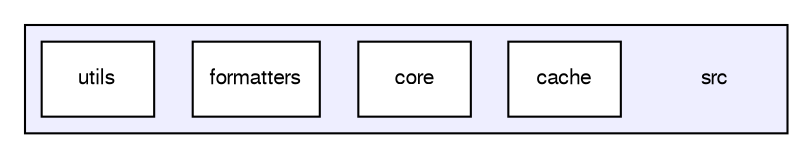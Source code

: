 digraph "src/" {
  compound=true
  node [ fontsize="10", fontname="FreeSans"];
  edge [ labelfontsize="10", labelfontname="FreeSans"];
  subgraph clusterdir_68267d1309a1af8e8297ef4c3efbcdba {
    graph [ bgcolor="#eeeeff", pencolor="black", label="" URL="dir_68267d1309a1af8e8297ef4c3efbcdba.html"];
    dir_68267d1309a1af8e8297ef4c3efbcdba [shape=plaintext label="src"];
    dir_6dd2d287d08a289e9849dd6e2f6b9333 [shape=box label="cache" color="black" fillcolor="white" style="filled" URL="dir_6dd2d287d08a289e9849dd6e2f6b9333.html"];
    dir_aebb8dcc11953d78e620bbef0b9e2183 [shape=box label="core" color="black" fillcolor="white" style="filled" URL="dir_aebb8dcc11953d78e620bbef0b9e2183.html"];
    dir_c5f232a4203c130ceb9aba0edfa2d75b [shape=box label="formatters" color="black" fillcolor="white" style="filled" URL="dir_c5f232a4203c130ceb9aba0edfa2d75b.html"];
    dir_313caf1132e152dd9b58bea13a4052ca [shape=box label="utils" color="black" fillcolor="white" style="filled" URL="dir_313caf1132e152dd9b58bea13a4052ca.html"];
  }
}
